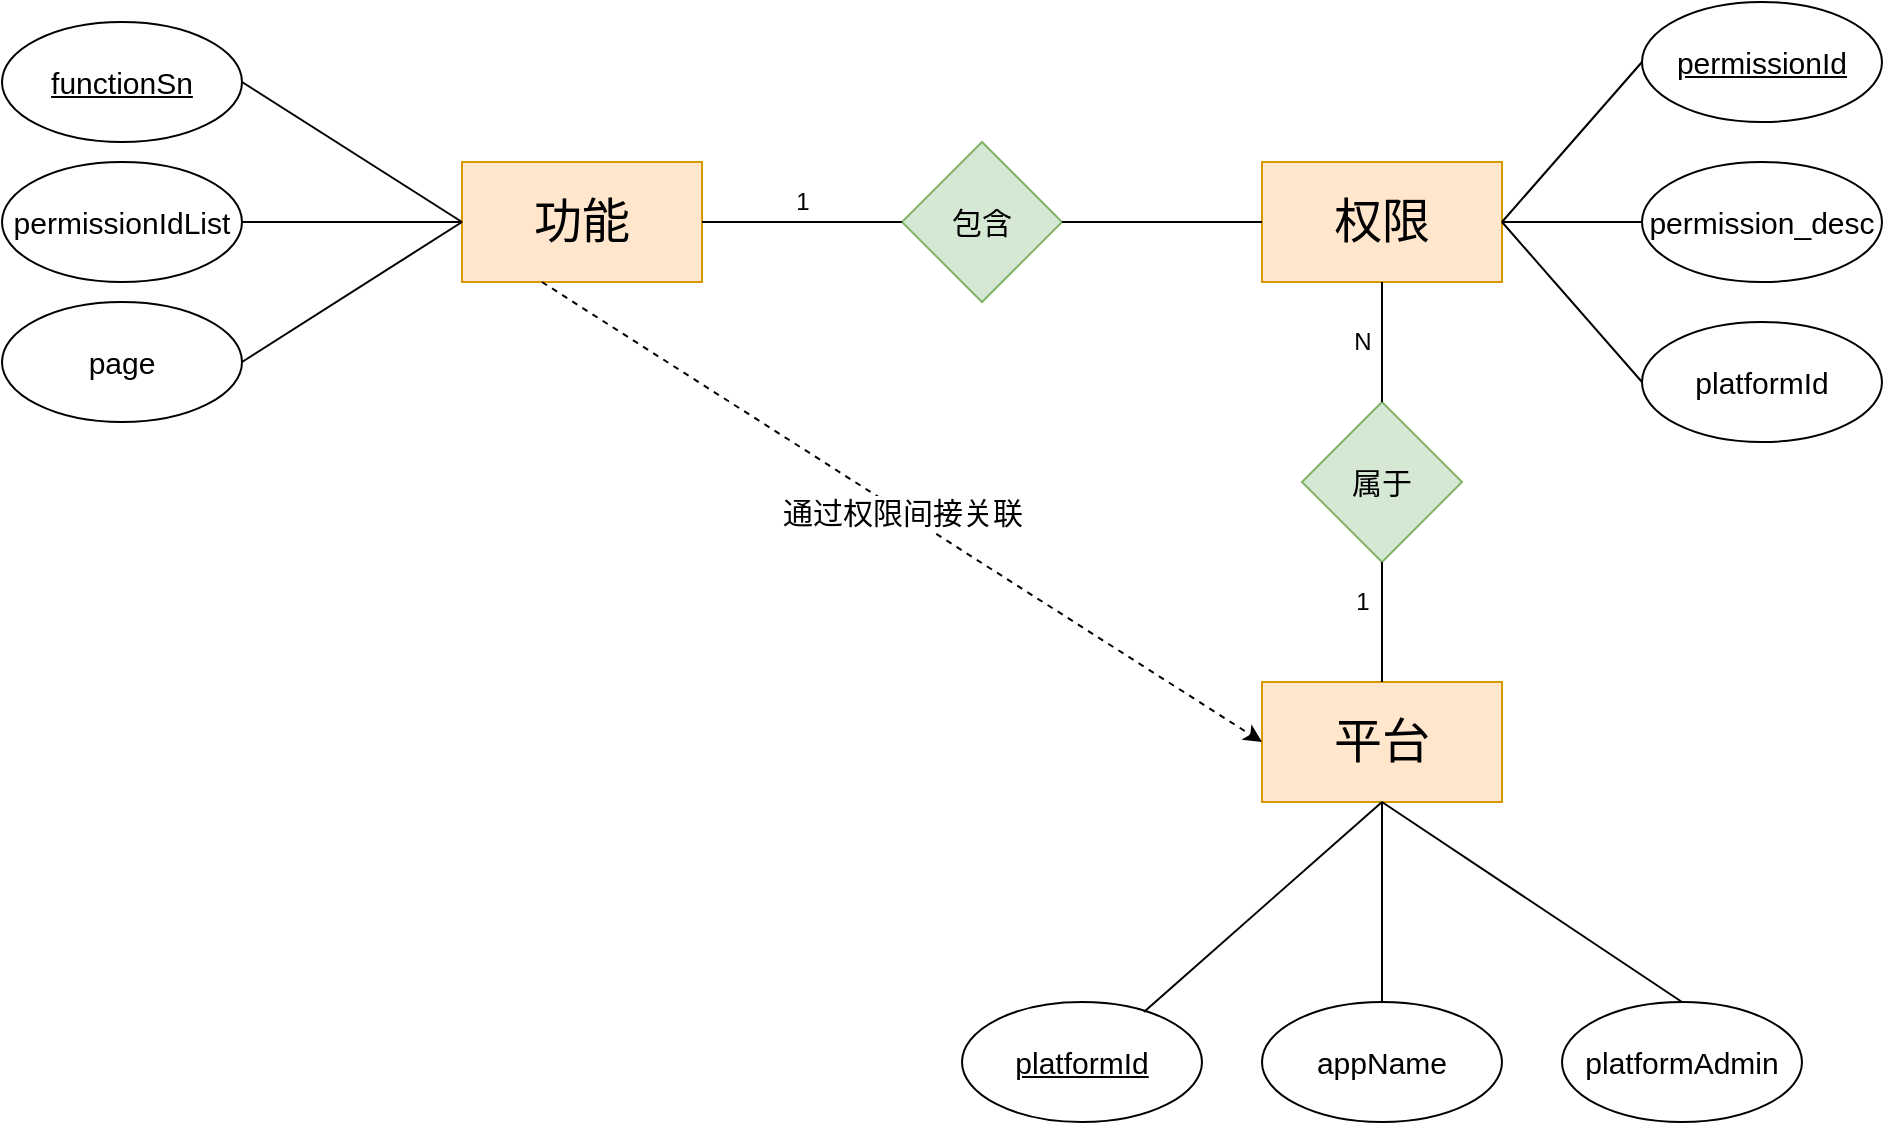 <mxfile version="14.8.4" type="github" pages="2">
  <diagram name="Page-1" id="a7904f86-f2b4-8e86-fa97-74104820619b">
    <mxGraphModel dx="1422" dy="762" grid="1" gridSize="10" guides="1" tooltips="1" connect="1" arrows="1" fold="1" page="1" pageScale="1" pageWidth="1100" pageHeight="850" background="none" math="0" shadow="0">
      <root>
        <mxCell id="0" />
        <mxCell id="1" parent="0" />
        <mxCell id="jlEMoSnQBwXxJiWM77EC-22" value="&lt;font style=&quot;font-size: 24px&quot;&gt;平台&lt;/font&gt;" style="rounded=0;whiteSpace=wrap;html=1;fillColor=#ffe6cc;strokeColor=#d79b00;" vertex="1" parent="1">
          <mxGeometry x="650" y="390" width="120" height="60" as="geometry" />
        </mxCell>
        <mxCell id="jlEMoSnQBwXxJiWM77EC-23" value="&lt;span style=&quot;font-size: 24px&quot;&gt;功能&lt;/span&gt;" style="rounded=0;whiteSpace=wrap;html=1;fillColor=#ffe6cc;strokeColor=#d79b00;" vertex="1" parent="1">
          <mxGeometry x="250" y="130" width="120" height="60" as="geometry" />
        </mxCell>
        <mxCell id="jlEMoSnQBwXxJiWM77EC-24" value="&lt;span style=&quot;font-size: 24px&quot;&gt;权限&lt;/span&gt;" style="rounded=0;whiteSpace=wrap;html=1;fillColor=#ffe6cc;strokeColor=#d79b00;" vertex="1" parent="1">
          <mxGeometry x="650" y="130" width="120" height="60" as="geometry" />
        </mxCell>
        <mxCell id="jlEMoSnQBwXxJiWM77EC-25" value="&lt;font style=&quot;font-size: 15px&quot;&gt;platformId&lt;/font&gt;" style="ellipse;whiteSpace=wrap;html=1;" vertex="1" parent="1">
          <mxGeometry x="840" y="210" width="120" height="60" as="geometry" />
        </mxCell>
        <mxCell id="jlEMoSnQBwXxJiWM77EC-26" value="&lt;u style=&quot;font-size: 15px&quot;&gt;permissionId&lt;/u&gt;" style="ellipse;whiteSpace=wrap;html=1;" vertex="1" parent="1">
          <mxGeometry x="840" y="50" width="120" height="60" as="geometry" />
        </mxCell>
        <mxCell id="jlEMoSnQBwXxJiWM77EC-27" value="&lt;u&gt;&lt;font style=&quot;font-size: 15px&quot;&gt;platformId&lt;/font&gt;&lt;/u&gt;" style="ellipse;whiteSpace=wrap;html=1;" vertex="1" parent="1">
          <mxGeometry x="500" y="550" width="120" height="60" as="geometry" />
        </mxCell>
        <mxCell id="jlEMoSnQBwXxJiWM77EC-28" value="&lt;font style=&quot;font-size: 15px&quot;&gt;appName&lt;/font&gt;" style="ellipse;whiteSpace=wrap;html=1;" vertex="1" parent="1">
          <mxGeometry x="650" y="550" width="120" height="60" as="geometry" />
        </mxCell>
        <mxCell id="jlEMoSnQBwXxJiWM77EC-29" value="&lt;font style=&quot;font-size: 15px&quot;&gt;platformAdmin&lt;/font&gt;" style="ellipse;whiteSpace=wrap;html=1;" vertex="1" parent="1">
          <mxGeometry x="800" y="550" width="120" height="60" as="geometry" />
        </mxCell>
        <mxCell id="jlEMoSnQBwXxJiWM77EC-30" value="&lt;font style=&quot;font-size: 15px&quot;&gt;permission_desc&lt;/font&gt;" style="ellipse;whiteSpace=wrap;html=1;" vertex="1" parent="1">
          <mxGeometry x="840" y="130" width="120" height="60" as="geometry" />
        </mxCell>
        <mxCell id="jlEMoSnQBwXxJiWM77EC-31" value="&lt;u&gt;&lt;font style=&quot;font-size: 15px&quot;&gt;functionSn&lt;/font&gt;&lt;/u&gt;" style="ellipse;whiteSpace=wrap;html=1;" vertex="1" parent="1">
          <mxGeometry x="20" y="60" width="120" height="60" as="geometry" />
        </mxCell>
        <mxCell id="jlEMoSnQBwXxJiWM77EC-32" value="&lt;font style=&quot;font-size: 15px&quot;&gt;permissionIdList&lt;/font&gt;" style="ellipse;whiteSpace=wrap;html=1;" vertex="1" parent="1">
          <mxGeometry x="20" y="130" width="120" height="60" as="geometry" />
        </mxCell>
        <mxCell id="jlEMoSnQBwXxJiWM77EC-33" value="&lt;font style=&quot;font-size: 15px&quot;&gt;包含&lt;/font&gt;" style="rhombus;whiteSpace=wrap;html=1;fillColor=#d5e8d4;strokeColor=#82b366;" vertex="1" parent="1">
          <mxGeometry x="470" y="120" width="80" height="80" as="geometry" />
        </mxCell>
        <mxCell id="jlEMoSnQBwXxJiWM77EC-39" value="" style="endArrow=none;html=1;exitX=1;exitY=0.5;exitDx=0;exitDy=0;entryX=0;entryY=0.5;entryDx=0;entryDy=0;" edge="1" parent="1" source="jlEMoSnQBwXxJiWM77EC-32" target="jlEMoSnQBwXxJiWM77EC-23">
          <mxGeometry width="50" height="50" relative="1" as="geometry">
            <mxPoint x="190" y="200" as="sourcePoint" />
            <mxPoint x="240" y="150" as="targetPoint" />
          </mxGeometry>
        </mxCell>
        <mxCell id="jlEMoSnQBwXxJiWM77EC-44" value="" style="endArrow=none;html=1;exitX=1;exitY=0.5;exitDx=0;exitDy=0;entryX=0;entryY=0.5;entryDx=0;entryDy=0;" edge="1" parent="1" source="jlEMoSnQBwXxJiWM77EC-31" target="jlEMoSnQBwXxJiWM77EC-23">
          <mxGeometry width="50" height="50" relative="1" as="geometry">
            <mxPoint x="150" y="150" as="sourcePoint" />
            <mxPoint x="240" y="150" as="targetPoint" />
          </mxGeometry>
        </mxCell>
        <mxCell id="jlEMoSnQBwXxJiWM77EC-49" value="" style="endArrow=none;html=1;entryX=0;entryY=0.5;entryDx=0;entryDy=0;exitX=1;exitY=0.5;exitDx=0;exitDy=0;" edge="1" parent="1" source="jlEMoSnQBwXxJiWM77EC-24" target="jlEMoSnQBwXxJiWM77EC-30">
          <mxGeometry width="50" height="50" relative="1" as="geometry">
            <mxPoint x="820" y="160" as="sourcePoint" />
            <mxPoint x="870" y="110" as="targetPoint" />
          </mxGeometry>
        </mxCell>
        <mxCell id="jlEMoSnQBwXxJiWM77EC-50" value="" style="endArrow=none;html=1;" edge="1" parent="1">
          <mxGeometry width="50" height="50" relative="1" as="geometry">
            <mxPoint x="770" y="160" as="sourcePoint" />
            <mxPoint x="840" y="240" as="targetPoint" />
          </mxGeometry>
        </mxCell>
        <mxCell id="jlEMoSnQBwXxJiWM77EC-51" value="" style="endArrow=none;html=1;entryX=0;entryY=0.5;entryDx=0;entryDy=0;exitX=1;exitY=0.5;exitDx=0;exitDy=0;" edge="1" parent="1" source="jlEMoSnQBwXxJiWM77EC-24" target="jlEMoSnQBwXxJiWM77EC-26">
          <mxGeometry width="50" height="50" relative="1" as="geometry">
            <mxPoint x="820" y="190" as="sourcePoint" />
            <mxPoint x="870" y="140" as="targetPoint" />
          </mxGeometry>
        </mxCell>
        <mxCell id="jlEMoSnQBwXxJiWM77EC-54" value="" style="endArrow=none;html=1;entryX=0;entryY=0.5;entryDx=0;entryDy=0;" edge="1" parent="1" source="jlEMoSnQBwXxJiWM77EC-23" target="jlEMoSnQBwXxJiWM77EC-33">
          <mxGeometry width="50" height="50" relative="1" as="geometry">
            <mxPoint x="370" y="210" as="sourcePoint" />
            <mxPoint x="440.711" y="160" as="targetPoint" />
          </mxGeometry>
        </mxCell>
        <mxCell id="jlEMoSnQBwXxJiWM77EC-55" value="" style="endArrow=none;html=1;exitX=1;exitY=0.5;exitDx=0;exitDy=0;" edge="1" parent="1" source="jlEMoSnQBwXxJiWM77EC-33" target="jlEMoSnQBwXxJiWM77EC-24">
          <mxGeometry width="50" height="50" relative="1" as="geometry">
            <mxPoint x="600" y="160" as="sourcePoint" />
            <mxPoint x="670" y="160" as="targetPoint" />
          </mxGeometry>
        </mxCell>
        <mxCell id="jlEMoSnQBwXxJiWM77EC-57" value="1" style="text;html=1;align=center;verticalAlign=middle;resizable=0;points=[];autosize=1;strokeColor=none;" vertex="1" parent="1">
          <mxGeometry x="410" y="140" width="20" height="20" as="geometry" />
        </mxCell>
        <mxCell id="jlEMoSnQBwXxJiWM77EC-58" value="N" style="text;html=1;align=center;verticalAlign=middle;resizable=0;points=[];autosize=1;strokeColor=none;" vertex="1" parent="1">
          <mxGeometry x="690" y="210" width="20" height="20" as="geometry" />
        </mxCell>
        <mxCell id="jlEMoSnQBwXxJiWM77EC-59" value="&lt;font style=&quot;font-size: 15px&quot;&gt;属于&lt;/font&gt;" style="rhombus;whiteSpace=wrap;html=1;fillColor=#d5e8d4;strokeColor=#82b366;" vertex="1" parent="1">
          <mxGeometry x="670" y="250" width="80" height="80" as="geometry" />
        </mxCell>
        <mxCell id="jlEMoSnQBwXxJiWM77EC-60" value="" style="endArrow=none;html=1;entryX=0.5;entryY=1;entryDx=0;entryDy=0;" edge="1" parent="1" source="jlEMoSnQBwXxJiWM77EC-59" target="jlEMoSnQBwXxJiWM77EC-24">
          <mxGeometry width="50" height="50" relative="1" as="geometry">
            <mxPoint x="320" y="380" as="sourcePoint" />
            <mxPoint x="370" y="330" as="targetPoint" />
          </mxGeometry>
        </mxCell>
        <mxCell id="jlEMoSnQBwXxJiWM77EC-61" value="" style="endArrow=none;html=1;entryX=0.5;entryY=1;entryDx=0;entryDy=0;" edge="1" parent="1" source="jlEMoSnQBwXxJiWM77EC-22" target="jlEMoSnQBwXxJiWM77EC-59">
          <mxGeometry width="50" height="50" relative="1" as="geometry">
            <mxPoint x="460" y="420" as="sourcePoint" />
            <mxPoint x="510" y="370" as="targetPoint" />
          </mxGeometry>
        </mxCell>
        <mxCell id="jlEMoSnQBwXxJiWM77EC-62" value="1" style="text;html=1;align=center;verticalAlign=middle;resizable=0;points=[];autosize=1;strokeColor=none;" vertex="1" parent="1">
          <mxGeometry x="690" y="340" width="20" height="20" as="geometry" />
        </mxCell>
        <mxCell id="jlEMoSnQBwXxJiWM77EC-63" value="" style="endArrow=none;html=1;entryX=0.5;entryY=1;entryDx=0;entryDy=0;exitX=0.758;exitY=0.083;exitDx=0;exitDy=0;exitPerimeter=0;" edge="1" parent="1" source="jlEMoSnQBwXxJiWM77EC-27" target="jlEMoSnQBwXxJiWM77EC-22">
          <mxGeometry width="50" height="50" relative="1" as="geometry">
            <mxPoint x="610" y="530" as="sourcePoint" />
            <mxPoint x="660" y="480" as="targetPoint" />
          </mxGeometry>
        </mxCell>
        <mxCell id="jlEMoSnQBwXxJiWM77EC-64" value="" style="endArrow=none;html=1;exitX=0.5;exitY=1;exitDx=0;exitDy=0;entryX=0.5;entryY=0;entryDx=0;entryDy=0;" edge="1" parent="1" source="jlEMoSnQBwXxJiWM77EC-22" target="jlEMoSnQBwXxJiWM77EC-28">
          <mxGeometry width="50" height="50" relative="1" as="geometry">
            <mxPoint x="960" y="490" as="sourcePoint" />
            <mxPoint x="1010" y="440" as="targetPoint" />
          </mxGeometry>
        </mxCell>
        <mxCell id="jlEMoSnQBwXxJiWM77EC-65" value="" style="endArrow=none;html=1;exitX=0.5;exitY=0;exitDx=0;exitDy=0;" edge="1" parent="1" source="jlEMoSnQBwXxJiWM77EC-29">
          <mxGeometry width="50" height="50" relative="1" as="geometry">
            <mxPoint x="910" y="470" as="sourcePoint" />
            <mxPoint x="710" y="450" as="targetPoint" />
          </mxGeometry>
        </mxCell>
        <mxCell id="jlEMoSnQBwXxJiWM77EC-66" value="" style="endArrow=classic;html=1;exitX=0.333;exitY=1;exitDx=0;exitDy=0;exitPerimeter=0;entryX=0;entryY=0.5;entryDx=0;entryDy=0;dashed=1;" edge="1" parent="1" source="jlEMoSnQBwXxJiWM77EC-23" target="jlEMoSnQBwXxJiWM77EC-22">
          <mxGeometry relative="1" as="geometry">
            <mxPoint x="280" y="240" as="sourcePoint" />
            <mxPoint x="380" y="240" as="targetPoint" />
          </mxGeometry>
        </mxCell>
        <mxCell id="jlEMoSnQBwXxJiWM77EC-67" value="通过权限间接关联" style="edgeLabel;resizable=0;html=1;align=center;verticalAlign=middle;fontSize=15;" connectable="0" vertex="1" parent="jlEMoSnQBwXxJiWM77EC-66">
          <mxGeometry relative="1" as="geometry" />
        </mxCell>
        <mxCell id="jlEMoSnQBwXxJiWM77EC-70" value="&lt;font style=&quot;font-size: 15px&quot;&gt;page&lt;/font&gt;" style="ellipse;whiteSpace=wrap;html=1;" vertex="1" parent="1">
          <mxGeometry x="20" y="200" width="120" height="60" as="geometry" />
        </mxCell>
        <mxCell id="jlEMoSnQBwXxJiWM77EC-71" value="" style="endArrow=none;html=1;fontSize=15;exitX=1;exitY=0.5;exitDx=0;exitDy=0;" edge="1" parent="1" source="jlEMoSnQBwXxJiWM77EC-70">
          <mxGeometry width="50" height="50" relative="1" as="geometry">
            <mxPoint x="140" y="330" as="sourcePoint" />
            <mxPoint x="250" y="160" as="targetPoint" />
          </mxGeometry>
        </mxCell>
      </root>
    </mxGraphModel>
  </diagram>
  <diagram id="YWoaekqtHHk8JmuMNnwk" name="Page-2">
    <mxGraphModel dx="1422" dy="762" grid="1" gridSize="10" guides="1" tooltips="1" connect="1" arrows="1" fold="1" page="1" pageScale="1" pageWidth="2339" pageHeight="3300" math="0" shadow="0">
      <root>
        <mxCell id="ZJlcfcq9Iywh9Zx0AE3q-0" />
        <mxCell id="ZJlcfcq9Iywh9Zx0AE3q-1" parent="ZJlcfcq9Iywh9Zx0AE3q-0" />
        <mxCell id="7tvIjNYkWWo8JFqaABHC-0" value="&lt;font style=&quot;font-size: 24px&quot;&gt;平台&lt;/font&gt;" style="rounded=0;whiteSpace=wrap;html=1;fillColor=#ffe6cc;strokeColor=#d79b00;" vertex="1" parent="ZJlcfcq9Iywh9Zx0AE3q-1">
          <mxGeometry x="220" y="200" width="120" height="60" as="geometry" />
        </mxCell>
        <mxCell id="7tvIjNYkWWo8JFqaABHC-1" value="&lt;span style=&quot;font-size: 24px&quot;&gt;功能&lt;/span&gt;" style="rounded=0;whiteSpace=wrap;html=1;fillColor=#ffe6cc;strokeColor=#d79b00;" vertex="1" parent="ZJlcfcq9Iywh9Zx0AE3q-1">
          <mxGeometry x="590" y="200" width="120" height="60" as="geometry" />
        </mxCell>
        <mxCell id="7tvIjNYkWWo8JFqaABHC-2" value="&lt;span style=&quot;font-size: 24px&quot;&gt;权限&lt;/span&gt;" style="rounded=0;whiteSpace=wrap;html=1;fillColor=#ffe6cc;strokeColor=#d79b00;" vertex="1" parent="ZJlcfcq9Iywh9Zx0AE3q-1">
          <mxGeometry x="980" y="200" width="120" height="60" as="geometry" />
        </mxCell>
        <mxCell id="7tvIjNYkWWo8JFqaABHC-4" value="&lt;u style=&quot;font-size: 15px&quot;&gt;permissionId&lt;/u&gt;" style="ellipse;whiteSpace=wrap;html=1;" vertex="1" parent="ZJlcfcq9Iywh9Zx0AE3q-1">
          <mxGeometry x="1170" y="120" width="120" height="60" as="geometry" />
        </mxCell>
        <mxCell id="7tvIjNYkWWo8JFqaABHC-5" value="&lt;u&gt;&lt;font style=&quot;font-size: 15px&quot;&gt;platformId&lt;/font&gt;&lt;/u&gt;" style="ellipse;whiteSpace=wrap;html=1;" vertex="1" parent="ZJlcfcq9Iywh9Zx0AE3q-1">
          <mxGeometry x="20" y="110" width="120" height="60" as="geometry" />
        </mxCell>
        <mxCell id="7tvIjNYkWWo8JFqaABHC-6" value="&lt;font style=&quot;font-size: 15px&quot;&gt;appName&lt;/font&gt;" style="ellipse;whiteSpace=wrap;html=1;fillColor=#fff2cc;strokeColor=#d6b656;" vertex="1" parent="ZJlcfcq9Iywh9Zx0AE3q-1">
          <mxGeometry x="1170" y="280" width="120" height="60" as="geometry" />
        </mxCell>
        <mxCell id="7tvIjNYkWWo8JFqaABHC-7" value="&lt;font style=&quot;font-size: 15px&quot;&gt;platformAdmin&lt;/font&gt;" style="ellipse;whiteSpace=wrap;html=1;" vertex="1" parent="ZJlcfcq9Iywh9Zx0AE3q-1">
          <mxGeometry x="20" y="280" width="120" height="60" as="geometry" />
        </mxCell>
        <mxCell id="7tvIjNYkWWo8JFqaABHC-8" value="&lt;font style=&quot;font-size: 15px&quot;&gt;permission_desc&lt;/font&gt;" style="ellipse;whiteSpace=wrap;html=1;" vertex="1" parent="ZJlcfcq9Iywh9Zx0AE3q-1">
          <mxGeometry x="1170" y="200" width="120" height="60" as="geometry" />
        </mxCell>
        <mxCell id="7tvIjNYkWWo8JFqaABHC-9" value="&lt;u&gt;&lt;font style=&quot;font-size: 15px&quot;&gt;functionSn&lt;/font&gt;&lt;/u&gt;" style="ellipse;whiteSpace=wrap;html=1;" vertex="1" parent="ZJlcfcq9Iywh9Zx0AE3q-1">
          <mxGeometry x="600" y="70" width="120" height="60" as="geometry" />
        </mxCell>
        <mxCell id="7tvIjNYkWWo8JFqaABHC-10" value="&lt;font style=&quot;font-size: 15px&quot;&gt;permissionIdList&lt;/font&gt;" style="ellipse;whiteSpace=wrap;html=1;" vertex="1" parent="ZJlcfcq9Iywh9Zx0AE3q-1">
          <mxGeometry x="470" y="70" width="120" height="60" as="geometry" />
        </mxCell>
        <mxCell id="7tvIjNYkWWo8JFqaABHC-11" value="&lt;font style=&quot;font-size: 15px&quot;&gt;包含&lt;/font&gt;" style="rhombus;whiteSpace=wrap;html=1;fillColor=#d5e8d4;strokeColor=#82b366;" vertex="1" parent="ZJlcfcq9Iywh9Zx0AE3q-1">
          <mxGeometry x="810" y="190" width="80" height="80" as="geometry" />
        </mxCell>
        <mxCell id="7tvIjNYkWWo8JFqaABHC-12" value="" style="endArrow=none;html=1;exitX=0.5;exitY=1;exitDx=0;exitDy=0;entryX=0.617;entryY=0;entryDx=0;entryDy=0;entryPerimeter=0;" edge="1" parent="ZJlcfcq9Iywh9Zx0AE3q-1" source="7tvIjNYkWWo8JFqaABHC-10" target="7tvIjNYkWWo8JFqaABHC-1">
          <mxGeometry width="50" height="50" relative="1" as="geometry">
            <mxPoint x="640" y="120" as="sourcePoint" />
            <mxPoint x="700" y="80" as="targetPoint" />
          </mxGeometry>
        </mxCell>
        <mxCell id="7tvIjNYkWWo8JFqaABHC-13" value="" style="endArrow=none;html=1;exitX=0.608;exitY=0;exitDx=0;exitDy=0;entryX=0.5;entryY=1;entryDx=0;entryDy=0;exitPerimeter=0;" edge="1" parent="ZJlcfcq9Iywh9Zx0AE3q-1" source="7tvIjNYkWWo8JFqaABHC-1" target="7tvIjNYkWWo8JFqaABHC-9">
          <mxGeometry width="50" height="50" relative="1" as="geometry">
            <mxPoint x="600" y="70" as="sourcePoint" />
            <mxPoint x="700" y="80" as="targetPoint" />
          </mxGeometry>
        </mxCell>
        <mxCell id="7tvIjNYkWWo8JFqaABHC-14" value="" style="endArrow=none;html=1;entryX=0;entryY=0.5;entryDx=0;entryDy=0;exitX=1;exitY=0.5;exitDx=0;exitDy=0;" edge="1" parent="ZJlcfcq9Iywh9Zx0AE3q-1" source="7tvIjNYkWWo8JFqaABHC-2" target="7tvIjNYkWWo8JFqaABHC-8">
          <mxGeometry width="50" height="50" relative="1" as="geometry">
            <mxPoint x="1150" y="230" as="sourcePoint" />
            <mxPoint x="1200" y="180" as="targetPoint" />
          </mxGeometry>
        </mxCell>
        <mxCell id="7tvIjNYkWWo8JFqaABHC-15" value="" style="endArrow=none;html=1;" edge="1" parent="ZJlcfcq9Iywh9Zx0AE3q-1">
          <mxGeometry width="50" height="50" relative="1" as="geometry">
            <mxPoint x="1100" y="230" as="sourcePoint" />
            <mxPoint x="1170" y="310" as="targetPoint" />
          </mxGeometry>
        </mxCell>
        <mxCell id="7tvIjNYkWWo8JFqaABHC-16" value="" style="endArrow=none;html=1;entryX=0;entryY=0.5;entryDx=0;entryDy=0;exitX=1;exitY=0.5;exitDx=0;exitDy=0;" edge="1" parent="ZJlcfcq9Iywh9Zx0AE3q-1" source="7tvIjNYkWWo8JFqaABHC-2" target="7tvIjNYkWWo8JFqaABHC-4">
          <mxGeometry width="50" height="50" relative="1" as="geometry">
            <mxPoint x="1150" y="260" as="sourcePoint" />
            <mxPoint x="1200" y="210" as="targetPoint" />
          </mxGeometry>
        </mxCell>
        <mxCell id="7tvIjNYkWWo8JFqaABHC-17" value="" style="endArrow=none;html=1;entryX=0;entryY=0.5;entryDx=0;entryDy=0;" edge="1" parent="ZJlcfcq9Iywh9Zx0AE3q-1" source="7tvIjNYkWWo8JFqaABHC-1" target="7tvIjNYkWWo8JFqaABHC-11">
          <mxGeometry width="50" height="50" relative="1" as="geometry">
            <mxPoint x="700" y="280" as="sourcePoint" />
            <mxPoint x="770.711" y="230" as="targetPoint" />
          </mxGeometry>
        </mxCell>
        <mxCell id="7tvIjNYkWWo8JFqaABHC-18" value="" style="endArrow=none;html=1;exitX=1;exitY=0.5;exitDx=0;exitDy=0;" edge="1" parent="ZJlcfcq9Iywh9Zx0AE3q-1" source="7tvIjNYkWWo8JFqaABHC-11" target="7tvIjNYkWWo8JFqaABHC-2">
          <mxGeometry width="50" height="50" relative="1" as="geometry">
            <mxPoint x="930" y="230" as="sourcePoint" />
            <mxPoint x="1000" y="230" as="targetPoint" />
          </mxGeometry>
        </mxCell>
        <mxCell id="7tvIjNYkWWo8JFqaABHC-19" value="1" style="text;html=1;align=center;verticalAlign=middle;resizable=0;points=[];autosize=1;strokeColor=none;" vertex="1" parent="ZJlcfcq9Iywh9Zx0AE3q-1">
          <mxGeometry x="740" y="210" width="20" height="20" as="geometry" />
        </mxCell>
        <mxCell id="7tvIjNYkWWo8JFqaABHC-20" value="N" style="text;html=1;align=center;verticalAlign=middle;resizable=0;points=[];autosize=1;strokeColor=none;" vertex="1" parent="ZJlcfcq9Iywh9Zx0AE3q-1">
          <mxGeometry x="920" y="210" width="20" height="20" as="geometry" />
        </mxCell>
        <mxCell id="7tvIjNYkWWo8JFqaABHC-21" value="&lt;span style=&quot;font-size: 15px&quot;&gt;包含&lt;/span&gt;" style="rhombus;whiteSpace=wrap;html=1;fillColor=#d5e8d4;strokeColor=#82b366;" vertex="1" parent="ZJlcfcq9Iywh9Zx0AE3q-1">
          <mxGeometry x="400" y="190" width="80" height="80" as="geometry" />
        </mxCell>
        <mxCell id="7tvIjNYkWWo8JFqaABHC-22" value="" style="endArrow=none;html=1;entryX=0;entryY=0.5;entryDx=0;entryDy=0;" edge="1" parent="ZJlcfcq9Iywh9Zx0AE3q-1" source="7tvIjNYkWWo8JFqaABHC-21" target="7tvIjNYkWWo8JFqaABHC-1">
          <mxGeometry width="50" height="50" relative="1" as="geometry">
            <mxPoint x="650" y="450" as="sourcePoint" />
            <mxPoint x="700" y="400" as="targetPoint" />
          </mxGeometry>
        </mxCell>
        <mxCell id="7tvIjNYkWWo8JFqaABHC-23" value="" style="endArrow=none;html=1;" edge="1" parent="ZJlcfcq9Iywh9Zx0AE3q-1" source="7tvIjNYkWWo8JFqaABHC-0" target="7tvIjNYkWWo8JFqaABHC-21">
          <mxGeometry width="50" height="50" relative="1" as="geometry">
            <mxPoint x="790" y="490" as="sourcePoint" />
            <mxPoint x="840" y="440" as="targetPoint" />
          </mxGeometry>
        </mxCell>
        <mxCell id="7tvIjNYkWWo8JFqaABHC-24" value="1" style="text;html=1;align=center;verticalAlign=middle;resizable=0;points=[];autosize=1;strokeColor=none;" vertex="1" parent="ZJlcfcq9Iywh9Zx0AE3q-1">
          <mxGeometry x="360" y="210" width="20" height="20" as="geometry" />
        </mxCell>
        <mxCell id="7tvIjNYkWWo8JFqaABHC-25" value="" style="endArrow=none;html=1;entryX=0;entryY=0.5;entryDx=0;entryDy=0;exitX=1;exitY=0.667;exitDx=0;exitDy=0;exitPerimeter=0;" edge="1" parent="ZJlcfcq9Iywh9Zx0AE3q-1" source="7tvIjNYkWWo8JFqaABHC-5" target="7tvIjNYkWWo8JFqaABHC-0">
          <mxGeometry width="50" height="50" relative="1" as="geometry">
            <mxPoint x="130" y="120" as="sourcePoint" />
            <mxPoint x="990" y="550" as="targetPoint" />
          </mxGeometry>
        </mxCell>
        <mxCell id="7tvIjNYkWWo8JFqaABHC-27" value="" style="endArrow=none;html=1;exitX=1;exitY=0.5;exitDx=0;exitDy=0;" edge="1" parent="ZJlcfcq9Iywh9Zx0AE3q-1" source="7tvIjNYkWWo8JFqaABHC-7">
          <mxGeometry width="50" height="50" relative="1" as="geometry">
            <mxPoint x="1240" y="540" as="sourcePoint" />
            <mxPoint x="218" y="230" as="targetPoint" />
          </mxGeometry>
        </mxCell>
        <mxCell id="7tvIjNYkWWo8JFqaABHC-30" value="&lt;font style=&quot;font-size: 15px&quot;&gt;page&lt;/font&gt;" style="ellipse;whiteSpace=wrap;html=1;" vertex="1" parent="ZJlcfcq9Iywh9Zx0AE3q-1">
          <mxGeometry x="740" y="70" width="120" height="60" as="geometry" />
        </mxCell>
        <mxCell id="7tvIjNYkWWo8JFqaABHC-31" value="" style="endArrow=none;html=1;fontSize=15;entryX=0.583;entryY=0;entryDx=0;entryDy=0;entryPerimeter=0;exitX=0.5;exitY=1;exitDx=0;exitDy=0;" edge="1" parent="ZJlcfcq9Iywh9Zx0AE3q-1" source="7tvIjNYkWWo8JFqaABHC-30" target="7tvIjNYkWWo8JFqaABHC-1">
          <mxGeometry width="50" height="50" relative="1" as="geometry">
            <mxPoint x="730" y="150" as="sourcePoint" />
            <mxPoint x="700" y="80" as="targetPoint" />
          </mxGeometry>
        </mxCell>
        <mxCell id="7tvIjNYkWWo8JFqaABHC-32" value="N" style="text;html=1;align=center;verticalAlign=middle;resizable=0;points=[];autosize=1;strokeColor=none;" vertex="1" parent="ZJlcfcq9Iywh9Zx0AE3q-1">
          <mxGeometry x="520" y="210" width="20" height="20" as="geometry" />
        </mxCell>
        <mxCell id="7tvIjNYkWWo8JFqaABHC-33" value="&lt;font style=&quot;font-size: 15px&quot;&gt;appName&lt;/font&gt;" style="ellipse;whiteSpace=wrap;html=1;fillColor=#f5f5f5;strokeColor=#666666;fontColor=#333333;dashed=1;" vertex="1" parent="ZJlcfcq9Iywh9Zx0AE3q-1">
          <mxGeometry x="20" y="200" width="120" height="60" as="geometry" />
        </mxCell>
        <mxCell id="7tvIjNYkWWo8JFqaABHC-34" value="&lt;font style=&quot;font-size: 15px&quot;&gt;platformId&lt;/font&gt;" style="ellipse;whiteSpace=wrap;html=1;dashed=1;fillColor=#f5f5f5;strokeColor=#666666;fontColor=#333333;" vertex="1" parent="ZJlcfcq9Iywh9Zx0AE3q-1">
          <mxGeometry x="1170" y="360" width="120" height="60" as="geometry" />
        </mxCell>
      </root>
    </mxGraphModel>
  </diagram>
</mxfile>
